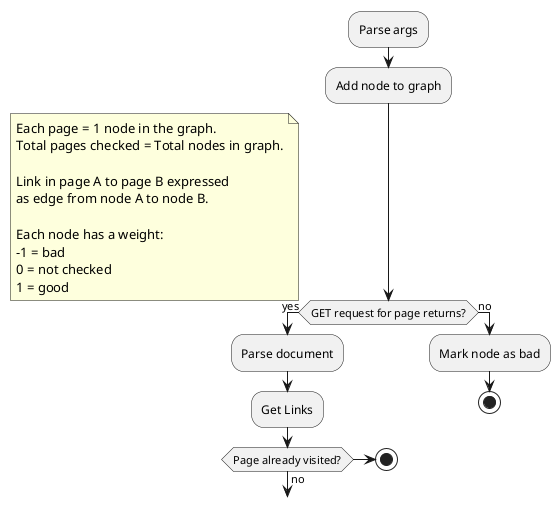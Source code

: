 @startuml
:Parse args;

label Visit_Page
:Add node to graph;
if (GET request for page returns?) then (yes)
    :Parse document;
    :Get Links;
    if (Page already visited?) then (no)
        goto Visit_Page
    else
        stop
    endif
else (no)
    :Mark node as bad;
    stop
endif



note
Each page = 1 node in the graph.
Total pages checked = Total nodes in graph.

Link in page A to page B expressed 
as edge from node A to node B.

Each node has a weight: 
-1 = bad
0 = not checked
1 = good
end note

@enduml
